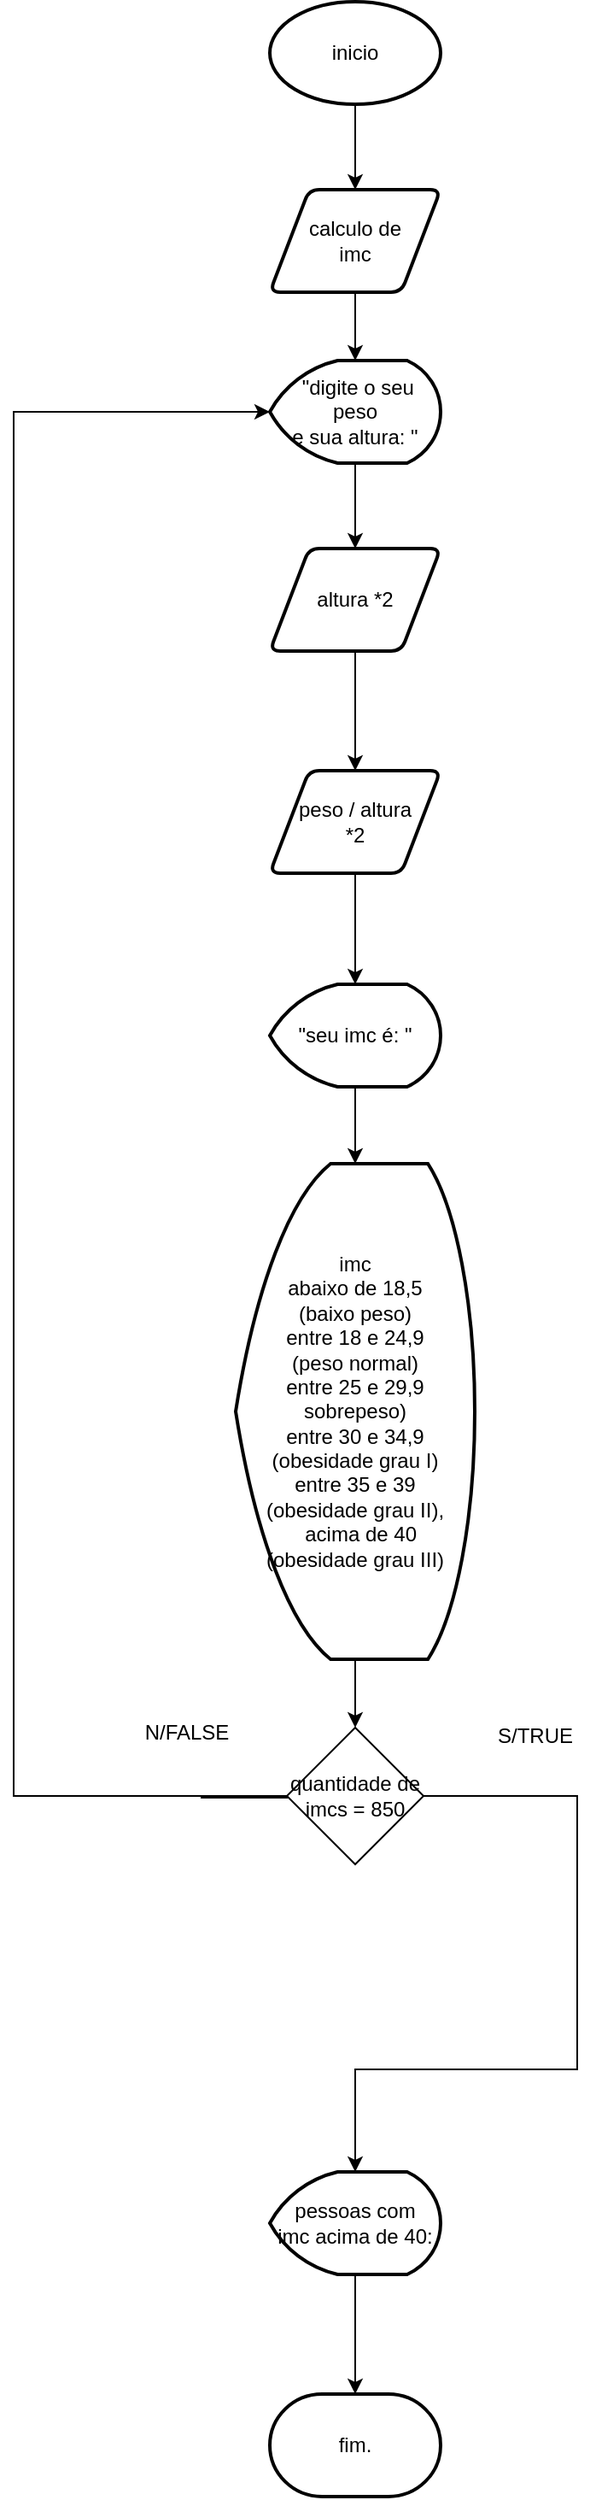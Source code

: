 <mxfile version="21.8.2" type="github">
  <diagram name="Página-1" id="w9SBEbpHEcDR3BXE8ox-">
    <mxGraphModel dx="1509" dy="827" grid="1" gridSize="10" guides="1" tooltips="1" connect="1" arrows="1" fold="1" page="1" pageScale="1" pageWidth="827" pageHeight="1169" math="0" shadow="0">
      <root>
        <mxCell id="0" />
        <mxCell id="1" parent="0" />
        <mxCell id="SwWnkYSMGNwLMnDbP00n-3" value="" style="edgeStyle=orthogonalEdgeStyle;rounded=0;orthogonalLoop=1;jettySize=auto;html=1;" edge="1" parent="1" source="SwWnkYSMGNwLMnDbP00n-1" target="SwWnkYSMGNwLMnDbP00n-2">
          <mxGeometry relative="1" as="geometry" />
        </mxCell>
        <mxCell id="SwWnkYSMGNwLMnDbP00n-1" value="inicio" style="strokeWidth=2;html=1;shape=mxgraph.flowchart.start_1;whiteSpace=wrap;" vertex="1" parent="1">
          <mxGeometry x="350" y="10" width="100" height="60" as="geometry" />
        </mxCell>
        <mxCell id="SwWnkYSMGNwLMnDbP00n-5" value="" style="edgeStyle=orthogonalEdgeStyle;rounded=0;orthogonalLoop=1;jettySize=auto;html=1;" edge="1" parent="1" source="SwWnkYSMGNwLMnDbP00n-2" target="SwWnkYSMGNwLMnDbP00n-4">
          <mxGeometry relative="1" as="geometry" />
        </mxCell>
        <mxCell id="SwWnkYSMGNwLMnDbP00n-2" value="calculo de&lt;br&gt;imc" style="shape=parallelogram;html=1;strokeWidth=2;perimeter=parallelogramPerimeter;whiteSpace=wrap;rounded=1;arcSize=12;size=0.23;" vertex="1" parent="1">
          <mxGeometry x="350" y="120" width="100" height="60" as="geometry" />
        </mxCell>
        <mxCell id="SwWnkYSMGNwLMnDbP00n-7" value="" style="edgeStyle=orthogonalEdgeStyle;rounded=0;orthogonalLoop=1;jettySize=auto;html=1;" edge="1" parent="1" source="SwWnkYSMGNwLMnDbP00n-4">
          <mxGeometry relative="1" as="geometry">
            <mxPoint x="400" y="330" as="targetPoint" />
          </mxGeometry>
        </mxCell>
        <mxCell id="SwWnkYSMGNwLMnDbP00n-4" value="&amp;nbsp;&quot;digite o seu peso&lt;br&gt;e sua altura: &quot;" style="strokeWidth=2;html=1;shape=mxgraph.flowchart.display;whiteSpace=wrap;" vertex="1" parent="1">
          <mxGeometry x="350" y="220" width="100" height="60" as="geometry" />
        </mxCell>
        <mxCell id="SwWnkYSMGNwLMnDbP00n-11" value="" style="edgeStyle=orthogonalEdgeStyle;rounded=0;orthogonalLoop=1;jettySize=auto;html=1;" edge="1" parent="1" source="SwWnkYSMGNwLMnDbP00n-9" target="SwWnkYSMGNwLMnDbP00n-10">
          <mxGeometry relative="1" as="geometry" />
        </mxCell>
        <mxCell id="SwWnkYSMGNwLMnDbP00n-9" value="altura *2&lt;br&gt;" style="shape=parallelogram;html=1;strokeWidth=2;perimeter=parallelogramPerimeter;whiteSpace=wrap;rounded=1;arcSize=12;size=0.23;" vertex="1" parent="1">
          <mxGeometry x="350" y="330" width="100" height="60" as="geometry" />
        </mxCell>
        <mxCell id="SwWnkYSMGNwLMnDbP00n-13" value="" style="edgeStyle=orthogonalEdgeStyle;rounded=0;orthogonalLoop=1;jettySize=auto;html=1;" edge="1" parent="1" source="SwWnkYSMGNwLMnDbP00n-10" target="SwWnkYSMGNwLMnDbP00n-12">
          <mxGeometry relative="1" as="geometry" />
        </mxCell>
        <mxCell id="SwWnkYSMGNwLMnDbP00n-10" value="peso / altura &lt;br&gt;*2" style="shape=parallelogram;html=1;strokeWidth=2;perimeter=parallelogramPerimeter;whiteSpace=wrap;rounded=1;arcSize=12;size=0.23;" vertex="1" parent="1">
          <mxGeometry x="350" y="460" width="100" height="60" as="geometry" />
        </mxCell>
        <mxCell id="SwWnkYSMGNwLMnDbP00n-16" value="" style="edgeStyle=orthogonalEdgeStyle;rounded=0;orthogonalLoop=1;jettySize=auto;html=1;" edge="1" parent="1" source="SwWnkYSMGNwLMnDbP00n-12" target="SwWnkYSMGNwLMnDbP00n-14">
          <mxGeometry relative="1" as="geometry" />
        </mxCell>
        <mxCell id="SwWnkYSMGNwLMnDbP00n-12" value="&quot;seu imc é: &quot;" style="strokeWidth=2;html=1;shape=mxgraph.flowchart.display;whiteSpace=wrap;" vertex="1" parent="1">
          <mxGeometry x="350" y="585" width="100" height="60" as="geometry" />
        </mxCell>
        <mxCell id="SwWnkYSMGNwLMnDbP00n-28" value="" style="edgeStyle=orthogonalEdgeStyle;rounded=0;orthogonalLoop=1;jettySize=auto;html=1;" edge="1" parent="1" source="SwWnkYSMGNwLMnDbP00n-14" target="SwWnkYSMGNwLMnDbP00n-20">
          <mxGeometry relative="1" as="geometry" />
        </mxCell>
        <mxCell id="SwWnkYSMGNwLMnDbP00n-14" value="imc&lt;br&gt;abaixo de 18,5&lt;br&gt;(baixo peso)&lt;br&gt;entre 18 e 24,9&lt;br&gt;(peso normal)&lt;br&gt;entre 25 e 29,9&lt;br&gt;sobrepeso)&lt;br&gt;entre 30 e 34,9&lt;br&gt;(obesidade grau I)&lt;br&gt;entre 35 e 39&lt;br&gt;(obesidade grau II),&lt;br&gt;&amp;nbsp; acima de 40&lt;br&gt;(obesidade grau III)" style="strokeWidth=2;html=1;shape=mxgraph.flowchart.display;whiteSpace=wrap;" vertex="1" parent="1">
          <mxGeometry x="330" y="690" width="140" height="290" as="geometry" />
        </mxCell>
        <mxCell id="SwWnkYSMGNwLMnDbP00n-23" value="" style="edgeStyle=orthogonalEdgeStyle;rounded=0;orthogonalLoop=1;jettySize=auto;html=1;entryX=0.5;entryY=0;entryDx=0;entryDy=0;entryPerimeter=0;" edge="1" parent="1" source="SwWnkYSMGNwLMnDbP00n-20" target="SwWnkYSMGNwLMnDbP00n-21">
          <mxGeometry relative="1" as="geometry">
            <mxPoint x="520" y="1060" as="targetPoint" />
            <Array as="points">
              <mxPoint x="530" y="1060" />
              <mxPoint x="530" y="1220" />
            </Array>
          </mxGeometry>
        </mxCell>
        <mxCell id="SwWnkYSMGNwLMnDbP00n-25" value="" style="edgeStyle=orthogonalEdgeStyle;rounded=0;orthogonalLoop=1;jettySize=auto;html=1;entryX=0;entryY=0.5;entryDx=0;entryDy=0;entryPerimeter=0;" edge="1" parent="1" target="SwWnkYSMGNwLMnDbP00n-4">
          <mxGeometry relative="1" as="geometry">
            <mxPoint x="310" y="1060" as="sourcePoint" />
            <mxPoint x="230" y="240" as="targetPoint" />
            <Array as="points">
              <mxPoint x="310" y="1061" />
              <mxPoint x="360" y="1061" />
              <mxPoint x="360" y="1060" />
              <mxPoint x="200" y="1060" />
              <mxPoint x="200" y="250" />
            </Array>
          </mxGeometry>
        </mxCell>
        <mxCell id="SwWnkYSMGNwLMnDbP00n-20" value="quantidade de imcs = 850" style="rhombus;whiteSpace=wrap;html=1;" vertex="1" parent="1">
          <mxGeometry x="360" y="1020" width="80" height="80" as="geometry" />
        </mxCell>
        <mxCell id="SwWnkYSMGNwLMnDbP00n-31" value="" style="edgeStyle=orthogonalEdgeStyle;rounded=0;orthogonalLoop=1;jettySize=auto;html=1;" edge="1" parent="1" source="SwWnkYSMGNwLMnDbP00n-21" target="SwWnkYSMGNwLMnDbP00n-30">
          <mxGeometry relative="1" as="geometry" />
        </mxCell>
        <mxCell id="SwWnkYSMGNwLMnDbP00n-21" value="pessoas com&lt;br&gt;imc acima de 40:" style="strokeWidth=2;html=1;shape=mxgraph.flowchart.display;whiteSpace=wrap;" vertex="1" parent="1">
          <mxGeometry x="350" y="1280" width="100" height="60" as="geometry" />
        </mxCell>
        <mxCell id="SwWnkYSMGNwLMnDbP00n-26" value="S/TRUE" style="text;html=1;align=center;verticalAlign=middle;resizable=0;points=[];autosize=1;strokeColor=none;fillColor=none;" vertex="1" parent="1">
          <mxGeometry x="470" y="1010" width="70" height="30" as="geometry" />
        </mxCell>
        <mxCell id="SwWnkYSMGNwLMnDbP00n-27" value="N/FALSE" style="text;html=1;align=center;verticalAlign=middle;resizable=0;points=[];autosize=1;strokeColor=none;fillColor=none;" vertex="1" parent="1">
          <mxGeometry x="266" y="1008" width="70" height="30" as="geometry" />
        </mxCell>
        <mxCell id="SwWnkYSMGNwLMnDbP00n-30" value="fim." style="strokeWidth=2;html=1;shape=mxgraph.flowchart.terminator;whiteSpace=wrap;" vertex="1" parent="1">
          <mxGeometry x="350" y="1410" width="100" height="60" as="geometry" />
        </mxCell>
      </root>
    </mxGraphModel>
  </diagram>
</mxfile>
